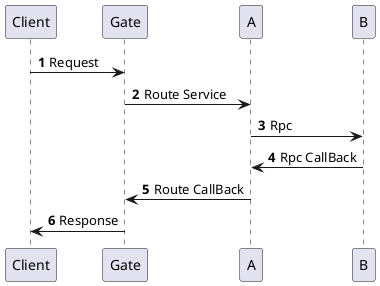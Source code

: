 @startuml
'https://plantuml.com/sequence-diagram

autonumber

Client -> Gate: Request
Gate -> A: Route Service
A -> B: Rpc
B -> A: Rpc CallBack
A -> Gate:Route CallBack
Gate -> Client: Response
@enduml
